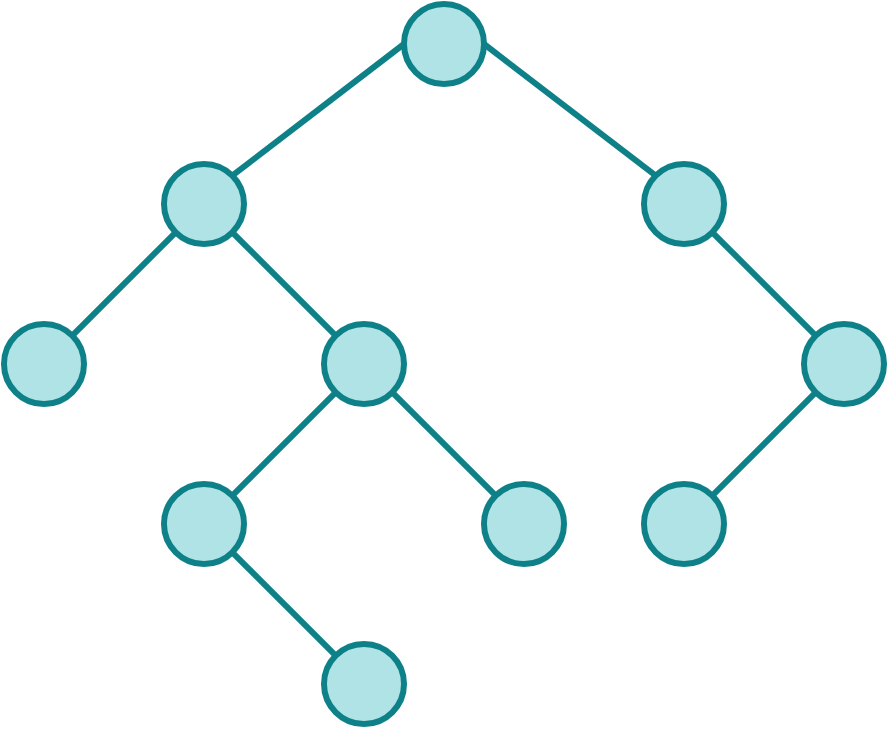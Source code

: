 <mxfile version="22.0.6" type="device">
  <diagram name="Page-1" id="T056iehUaS95CJMh_BP8">
    <mxGraphModel dx="1434" dy="791" grid="1" gridSize="10" guides="1" tooltips="1" connect="1" arrows="1" fold="1" page="1" pageScale="1" pageWidth="850" pageHeight="1100" math="0" shadow="0">
      <root>
        <mxCell id="0" />
        <mxCell id="1" parent="0" />
        <mxCell id="0n0r0V9sAjFCW5XjMKoV-12" style="rounded=0;orthogonalLoop=1;jettySize=auto;html=1;exitX=0;exitY=0.5;exitDx=0;exitDy=0;entryX=1;entryY=0;entryDx=0;entryDy=0;fillColor=#b0e3e6;strokeColor=#0e8088;endArrow=none;endFill=0;strokeWidth=3;" edge="1" parent="1" source="0n0r0V9sAjFCW5XjMKoV-1" target="0n0r0V9sAjFCW5XjMKoV-2">
          <mxGeometry relative="1" as="geometry" />
        </mxCell>
        <mxCell id="0n0r0V9sAjFCW5XjMKoV-13" style="rounded=0;orthogonalLoop=1;jettySize=auto;html=1;exitX=1;exitY=0.5;exitDx=0;exitDy=0;entryX=0;entryY=0;entryDx=0;entryDy=0;fillColor=#b0e3e6;strokeColor=#0e8088;endArrow=none;endFill=0;strokeWidth=3;" edge="1" parent="1" source="0n0r0V9sAjFCW5XjMKoV-1" target="0n0r0V9sAjFCW5XjMKoV-3">
          <mxGeometry relative="1" as="geometry" />
        </mxCell>
        <mxCell id="0n0r0V9sAjFCW5XjMKoV-1" value="" style="ellipse;whiteSpace=wrap;html=1;aspect=fixed;fillColor=#b0e3e6;strokeColor=#0e8088;strokeWidth=3;" vertex="1" parent="1">
          <mxGeometry x="440" y="120" width="40" height="40" as="geometry" />
        </mxCell>
        <mxCell id="0n0r0V9sAjFCW5XjMKoV-14" style="rounded=0;orthogonalLoop=1;jettySize=auto;html=1;exitX=0;exitY=1;exitDx=0;exitDy=0;entryX=1;entryY=0;entryDx=0;entryDy=0;fillColor=#b0e3e6;strokeColor=#0e8088;endArrow=none;endFill=0;strokeWidth=3;" edge="1" parent="1" source="0n0r0V9sAjFCW5XjMKoV-2" target="0n0r0V9sAjFCW5XjMKoV-4">
          <mxGeometry relative="1" as="geometry" />
        </mxCell>
        <mxCell id="0n0r0V9sAjFCW5XjMKoV-15" style="rounded=0;orthogonalLoop=1;jettySize=auto;html=1;exitX=1;exitY=1;exitDx=0;exitDy=0;entryX=0;entryY=0;entryDx=0;entryDy=0;fillColor=#b0e3e6;strokeColor=#0e8088;endArrow=none;endFill=0;strokeWidth=3;" edge="1" parent="1" source="0n0r0V9sAjFCW5XjMKoV-2" target="0n0r0V9sAjFCW5XjMKoV-5">
          <mxGeometry relative="1" as="geometry" />
        </mxCell>
        <mxCell id="0n0r0V9sAjFCW5XjMKoV-2" value="" style="ellipse;whiteSpace=wrap;html=1;aspect=fixed;fillColor=#b0e3e6;strokeColor=#0e8088;strokeWidth=3;" vertex="1" parent="1">
          <mxGeometry x="320" y="200" width="40" height="40" as="geometry" />
        </mxCell>
        <mxCell id="0n0r0V9sAjFCW5XjMKoV-19" style="rounded=0;orthogonalLoop=1;jettySize=auto;html=1;exitX=1;exitY=1;exitDx=0;exitDy=0;entryX=0;entryY=0;entryDx=0;entryDy=0;fillColor=#b0e3e6;strokeColor=#0e8088;endArrow=none;endFill=0;strokeWidth=3;" edge="1" parent="1" source="0n0r0V9sAjFCW5XjMKoV-3" target="0n0r0V9sAjFCW5XjMKoV-6">
          <mxGeometry relative="1" as="geometry" />
        </mxCell>
        <mxCell id="0n0r0V9sAjFCW5XjMKoV-3" value="" style="ellipse;whiteSpace=wrap;html=1;aspect=fixed;fillColor=#b0e3e6;strokeColor=#0e8088;strokeWidth=3;" vertex="1" parent="1">
          <mxGeometry x="560" y="200" width="40" height="40" as="geometry" />
        </mxCell>
        <mxCell id="0n0r0V9sAjFCW5XjMKoV-4" value="" style="ellipse;whiteSpace=wrap;html=1;aspect=fixed;fillColor=#b0e3e6;strokeColor=#0e8088;strokeWidth=3;" vertex="1" parent="1">
          <mxGeometry x="240" y="280" width="40" height="40" as="geometry" />
        </mxCell>
        <mxCell id="0n0r0V9sAjFCW5XjMKoV-16" style="rounded=0;orthogonalLoop=1;jettySize=auto;html=1;exitX=0;exitY=1;exitDx=0;exitDy=0;entryX=1;entryY=0;entryDx=0;entryDy=0;fillColor=#b0e3e6;strokeColor=#0e8088;endArrow=none;endFill=0;strokeWidth=3;" edge="1" parent="1" source="0n0r0V9sAjFCW5XjMKoV-5" target="0n0r0V9sAjFCW5XjMKoV-10">
          <mxGeometry relative="1" as="geometry" />
        </mxCell>
        <mxCell id="0n0r0V9sAjFCW5XjMKoV-17" style="rounded=0;orthogonalLoop=1;jettySize=auto;html=1;exitX=1;exitY=1;exitDx=0;exitDy=0;entryX=0;entryY=0;entryDx=0;entryDy=0;fillColor=#b0e3e6;strokeColor=#0e8088;endArrow=none;endFill=0;strokeWidth=3;" edge="1" parent="1" source="0n0r0V9sAjFCW5XjMKoV-5" target="0n0r0V9sAjFCW5XjMKoV-9">
          <mxGeometry relative="1" as="geometry" />
        </mxCell>
        <mxCell id="0n0r0V9sAjFCW5XjMKoV-5" value="" style="ellipse;whiteSpace=wrap;html=1;aspect=fixed;fillColor=#b0e3e6;strokeColor=#0e8088;strokeWidth=3;" vertex="1" parent="1">
          <mxGeometry x="400" y="280" width="40" height="40" as="geometry" />
        </mxCell>
        <mxCell id="0n0r0V9sAjFCW5XjMKoV-20" style="rounded=0;orthogonalLoop=1;jettySize=auto;html=1;exitX=0;exitY=1;exitDx=0;exitDy=0;entryX=1;entryY=0;entryDx=0;entryDy=0;fillColor=#b0e3e6;strokeColor=#0e8088;endArrow=none;endFill=0;strokeWidth=3;" edge="1" parent="1" source="0n0r0V9sAjFCW5XjMKoV-6" target="0n0r0V9sAjFCW5XjMKoV-8">
          <mxGeometry relative="1" as="geometry" />
        </mxCell>
        <mxCell id="0n0r0V9sAjFCW5XjMKoV-6" value="" style="ellipse;whiteSpace=wrap;html=1;aspect=fixed;fillColor=#b0e3e6;strokeColor=#0e8088;strokeWidth=3;" vertex="1" parent="1">
          <mxGeometry x="640" y="280" width="40" height="40" as="geometry" />
        </mxCell>
        <mxCell id="0n0r0V9sAjFCW5XjMKoV-8" value="" style="ellipse;whiteSpace=wrap;html=1;aspect=fixed;fillColor=#b0e3e6;strokeColor=#0e8088;strokeWidth=3;" vertex="1" parent="1">
          <mxGeometry x="560" y="360" width="40" height="40" as="geometry" />
        </mxCell>
        <mxCell id="0n0r0V9sAjFCW5XjMKoV-9" value="" style="ellipse;whiteSpace=wrap;html=1;aspect=fixed;fillColor=#b0e3e6;strokeColor=#0e8088;strokeWidth=3;" vertex="1" parent="1">
          <mxGeometry x="480" y="360" width="40" height="40" as="geometry" />
        </mxCell>
        <mxCell id="0n0r0V9sAjFCW5XjMKoV-18" style="rounded=0;orthogonalLoop=1;jettySize=auto;html=1;exitX=1;exitY=1;exitDx=0;exitDy=0;entryX=0;entryY=0;entryDx=0;entryDy=0;fillColor=#b0e3e6;strokeColor=#0e8088;endArrow=none;endFill=0;strokeWidth=3;" edge="1" parent="1" source="0n0r0V9sAjFCW5XjMKoV-10" target="0n0r0V9sAjFCW5XjMKoV-11">
          <mxGeometry relative="1" as="geometry" />
        </mxCell>
        <mxCell id="0n0r0V9sAjFCW5XjMKoV-10" value="" style="ellipse;whiteSpace=wrap;html=1;aspect=fixed;fillColor=#b0e3e6;strokeColor=#0e8088;strokeWidth=3;" vertex="1" parent="1">
          <mxGeometry x="320" y="360" width="40" height="40" as="geometry" />
        </mxCell>
        <mxCell id="0n0r0V9sAjFCW5XjMKoV-11" value="" style="ellipse;whiteSpace=wrap;html=1;aspect=fixed;fillColor=#b0e3e6;strokeColor=#0e8088;strokeWidth=3;" vertex="1" parent="1">
          <mxGeometry x="400" y="440" width="40" height="40" as="geometry" />
        </mxCell>
      </root>
    </mxGraphModel>
  </diagram>
</mxfile>
